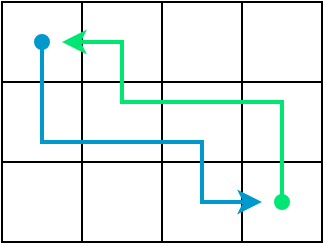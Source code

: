 <mxfile version="26.0.16">
  <diagram name="Page-1" id="MYwFMe7IIpy0Kq-xPw-L">
    <mxGraphModel dx="346" dy="250" grid="1" gridSize="10" guides="1" tooltips="1" connect="1" arrows="1" fold="1" page="1" pageScale="1" pageWidth="980" pageHeight="690" math="0" shadow="0">
      <root>
        <mxCell id="0" />
        <mxCell id="1" parent="0" />
        <mxCell id="-3-836eGw2Wub0Fidye5-5" value="" style="rounded=0;whiteSpace=wrap;html=1;fillColor=none;" vertex="1" parent="1">
          <mxGeometry x="320" y="320" width="40" height="40" as="geometry" />
        </mxCell>
        <mxCell id="-3-836eGw2Wub0Fidye5-1" value="" style="rounded=0;whiteSpace=wrap;html=1;fillColor=none;" vertex="1" parent="1">
          <mxGeometry x="320" y="280" width="40" height="40" as="geometry" />
        </mxCell>
        <mxCell id="-3-836eGw2Wub0Fidye5-2" value="" style="rounded=0;whiteSpace=wrap;html=1;fillColor=none;" vertex="1" parent="1">
          <mxGeometry x="360" y="280" width="40" height="40" as="geometry" />
        </mxCell>
        <mxCell id="-3-836eGw2Wub0Fidye5-3" value="" style="rounded=0;whiteSpace=wrap;html=1;fillColor=none;" vertex="1" parent="1">
          <mxGeometry x="400" y="280" width="40" height="40" as="geometry" />
        </mxCell>
        <mxCell id="-3-836eGw2Wub0Fidye5-4" value="" style="rounded=0;whiteSpace=wrap;html=1;fillColor=none;" vertex="1" parent="1">
          <mxGeometry x="440" y="280" width="40" height="40" as="geometry" />
        </mxCell>
        <mxCell id="-3-836eGw2Wub0Fidye5-6" value="" style="rounded=0;whiteSpace=wrap;html=1;fillColor=none;" vertex="1" parent="1">
          <mxGeometry x="360" y="320" width="40" height="40" as="geometry" />
        </mxCell>
        <mxCell id="-3-836eGw2Wub0Fidye5-7" value="" style="rounded=0;whiteSpace=wrap;html=1;fillColor=none;" vertex="1" parent="1">
          <mxGeometry x="400" y="320" width="40" height="40" as="geometry" />
        </mxCell>
        <mxCell id="-3-836eGw2Wub0Fidye5-8" value="" style="rounded=0;whiteSpace=wrap;html=1;fillColor=none;" vertex="1" parent="1">
          <mxGeometry x="440" y="320" width="40" height="40" as="geometry" />
        </mxCell>
        <mxCell id="-3-836eGw2Wub0Fidye5-9" value="" style="rounded=0;whiteSpace=wrap;html=1;fillColor=none;" vertex="1" parent="1">
          <mxGeometry x="320" y="360" width="40" height="40" as="geometry" />
        </mxCell>
        <mxCell id="-3-836eGw2Wub0Fidye5-10" value="" style="rounded=0;whiteSpace=wrap;html=1;fillColor=none;" vertex="1" parent="1">
          <mxGeometry x="360" y="360" width="40" height="40" as="geometry" />
        </mxCell>
        <mxCell id="-3-836eGw2Wub0Fidye5-11" value="" style="rounded=0;whiteSpace=wrap;html=1;fillColor=none;" vertex="1" parent="1">
          <mxGeometry x="400" y="360" width="40" height="40" as="geometry" />
        </mxCell>
        <mxCell id="-3-836eGw2Wub0Fidye5-12" value="" style="rounded=0;whiteSpace=wrap;html=1;fillColor=none;" vertex="1" parent="1">
          <mxGeometry x="440" y="360" width="40" height="40" as="geometry" />
        </mxCell>
        <mxCell id="-3-836eGw2Wub0Fidye5-13" value="" style="endArrow=oval;html=1;rounded=0;entryX=0.5;entryY=0.5;entryDx=0;entryDy=0;entryPerimeter=0;strokeColor=#0099CC;strokeWidth=2;endFill=1;startArrow=classic;startFill=1;" edge="1" parent="1" target="-3-836eGw2Wub0Fidye5-1">
          <mxGeometry width="50" height="50" relative="1" as="geometry">
            <mxPoint x="450" y="380" as="sourcePoint" />
            <mxPoint x="520" y="320" as="targetPoint" />
            <Array as="points">
              <mxPoint x="420" y="380" />
              <mxPoint x="420" y="350" />
              <mxPoint x="340" y="350" />
            </Array>
          </mxGeometry>
        </mxCell>
        <mxCell id="-3-836eGw2Wub0Fidye5-14" value="" style="endArrow=oval;html=1;rounded=0;strokeColor=#00E673;strokeWidth=2;endFill=1;startArrow=classic;startFill=1;" edge="1" parent="1">
          <mxGeometry width="50" height="50" relative="1" as="geometry">
            <mxPoint x="350" y="300" as="sourcePoint" />
            <mxPoint x="460" y="380" as="targetPoint" />
            <Array as="points">
              <mxPoint x="380" y="300" />
              <mxPoint x="380" y="330" />
              <mxPoint x="460" y="330" />
            </Array>
          </mxGeometry>
        </mxCell>
      </root>
    </mxGraphModel>
  </diagram>
</mxfile>
